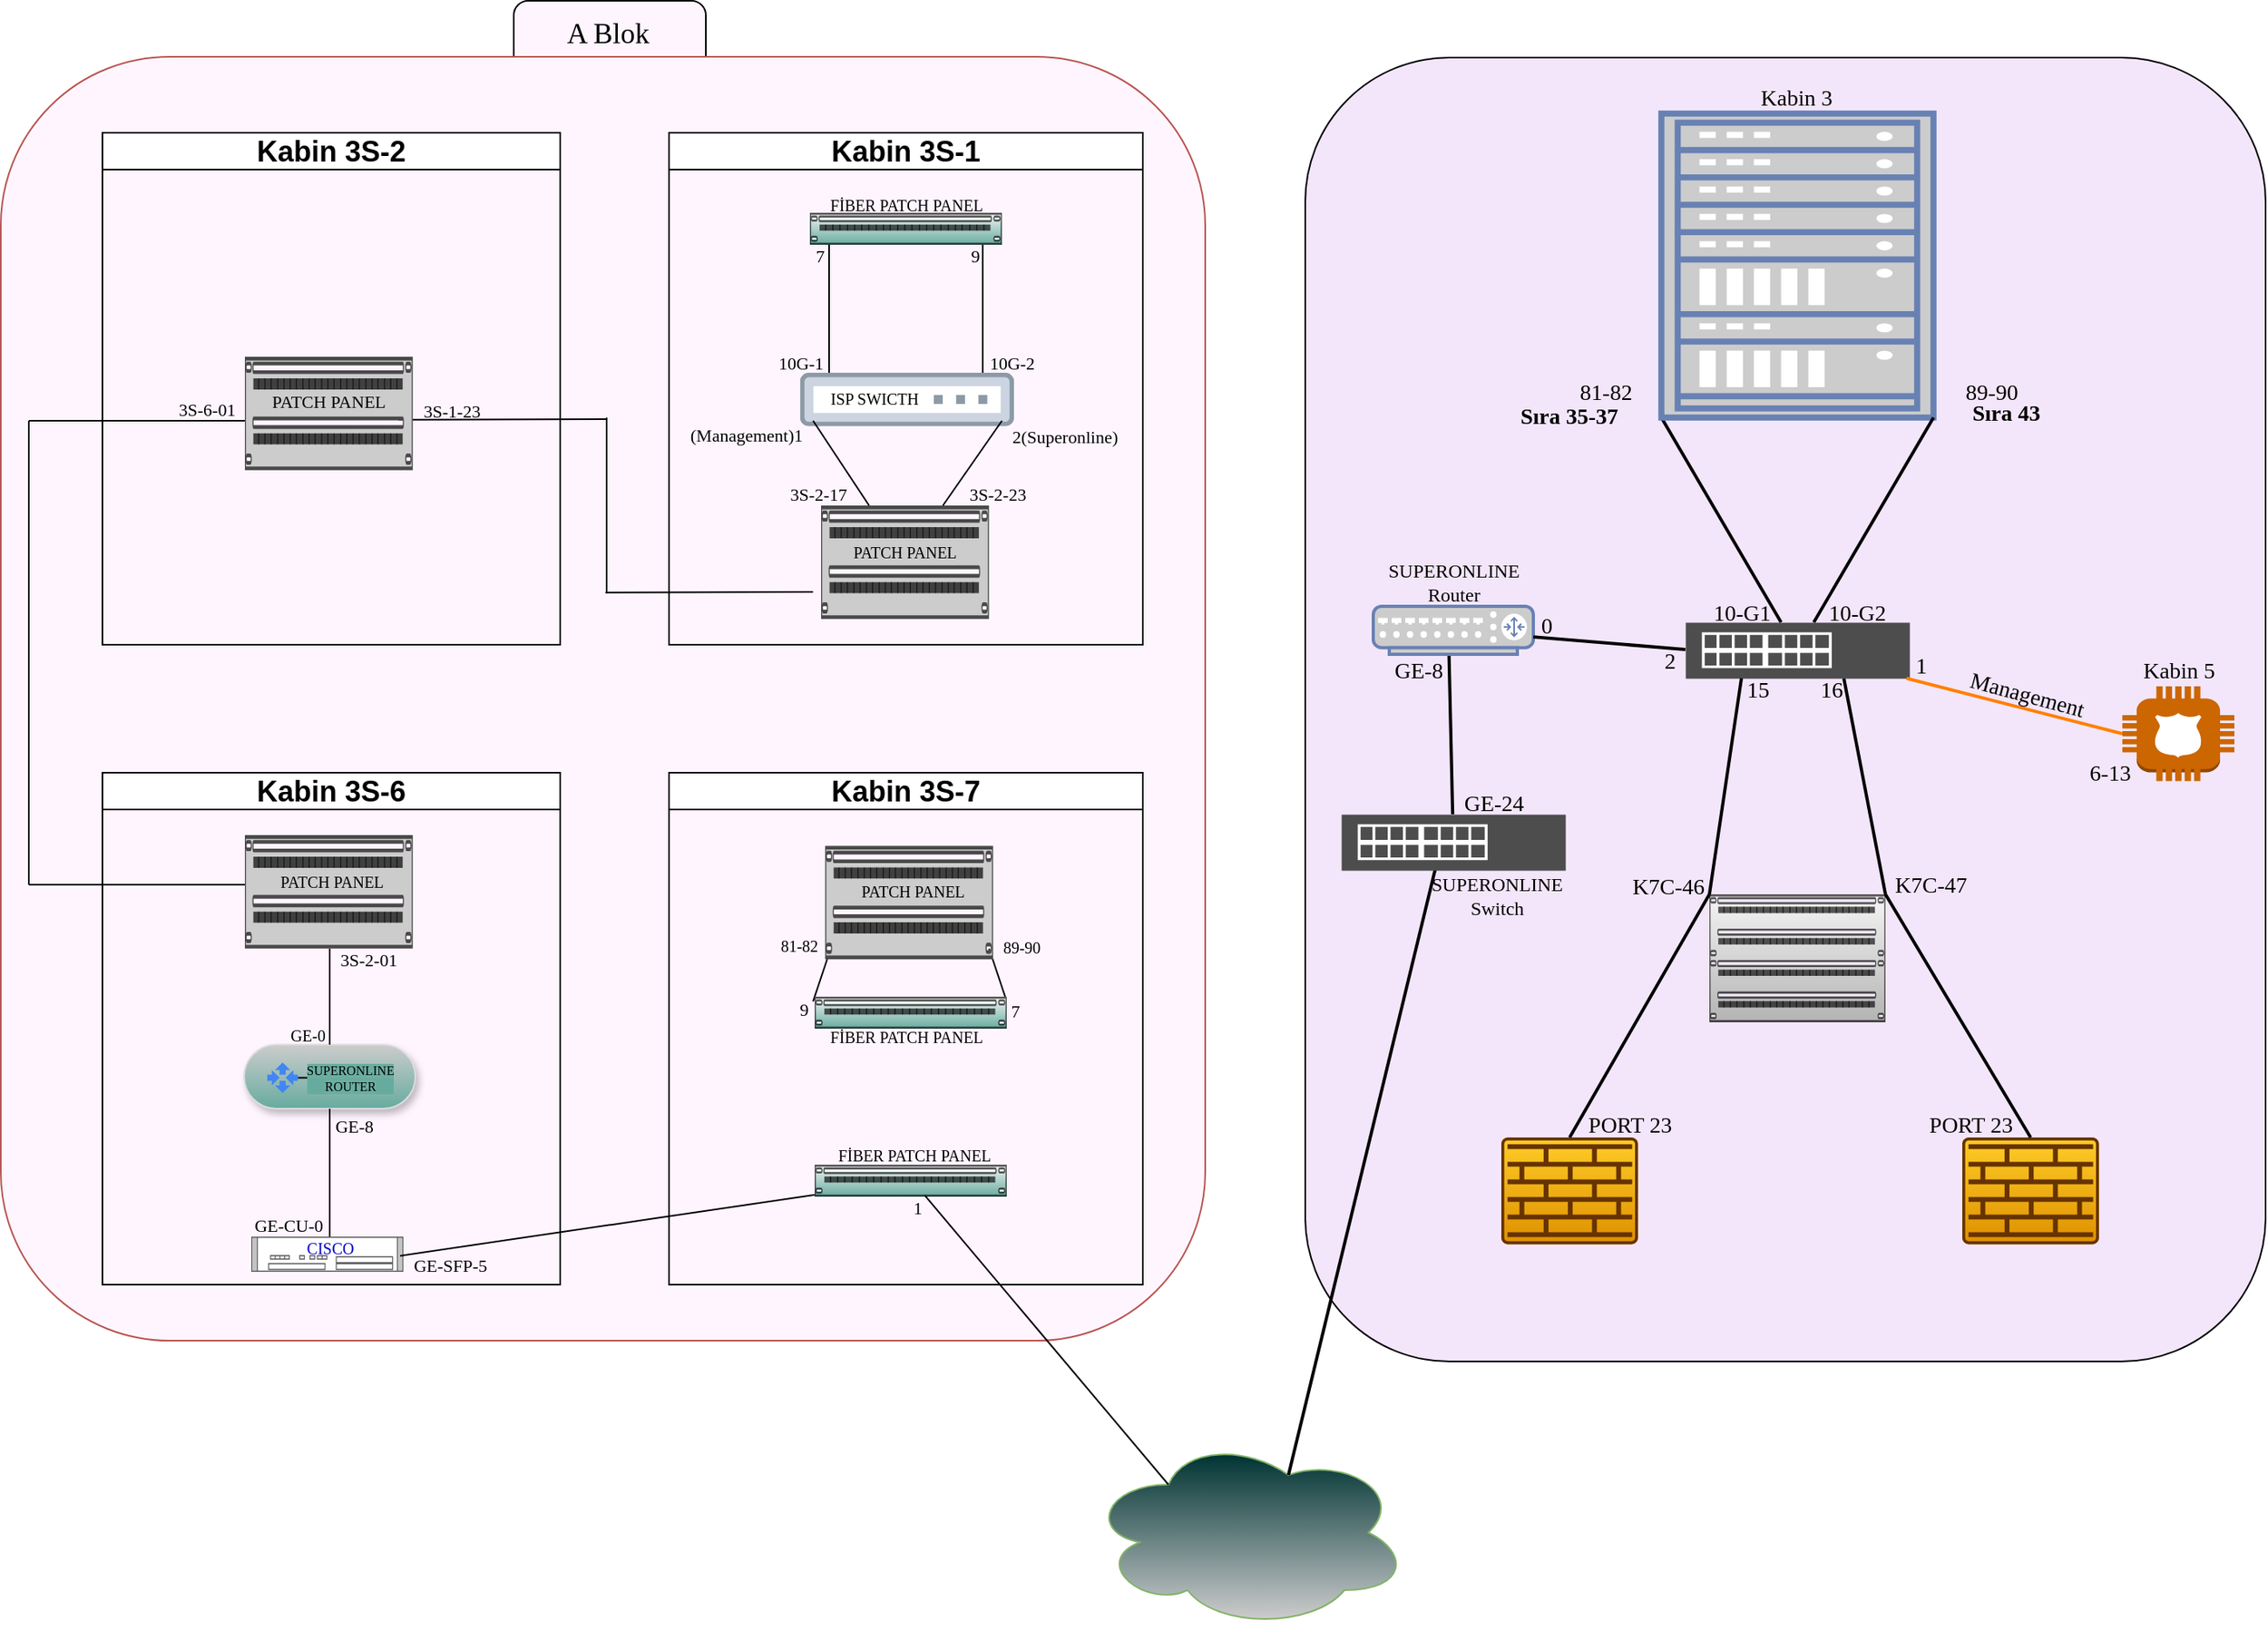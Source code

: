 <mxfile version="20.8.3" type="github">
  <diagram id="jxSS41EcVF4YZttKIZIM" name="Sayfa -1">
    <mxGraphModel dx="2514" dy="904" grid="1" gridSize="10" guides="1" tooltips="1" connect="1" arrows="1" fold="1" page="1" pageScale="1" pageWidth="827" pageHeight="1169" math="0" shadow="0">
      <root>
        <mxCell id="0" />
        <mxCell id="1" parent="0" />
        <mxCell id="s26FXijDcVcrJVznVB5B-7" value="" style="group" vertex="1" connectable="0" parent="1">
          <mxGeometry x="-37.5" y="37.5" width="752.5" height="802.5" as="geometry" />
        </mxCell>
        <mxCell id="s26FXijDcVcrJVznVB5B-9" value="" style="rounded=1;whiteSpace=wrap;html=1;fontFamily=Verdana;fontSize=10;fontColor=#E6E6E6;fillColor=#FFF5FF;" vertex="1" parent="s26FXijDcVcrJVznVB5B-7">
          <mxGeometry x="320.5" y="-35" width="120" height="60" as="geometry" />
        </mxCell>
        <mxCell id="jc7tVu_agUngAxPrbzi3-30" value="" style="rounded=1;whiteSpace=wrap;html=1;strokeColor=#b85450;fillColor=#FFF5FF;rotation=90;movable=1;resizable=1;rotatable=1;deletable=1;editable=1;connectable=1;arcSize=14;" parent="s26FXijDcVcrJVznVB5B-7" vertex="1">
          <mxGeometry x="-25" y="25" width="802.5" height="752.5" as="geometry" />
        </mxCell>
        <mxCell id="jc7tVu_agUngAxPrbzi3-34" value="Kabin 3S-7" style="swimlane;whiteSpace=wrap;html=1;fontSize=18;" parent="s26FXijDcVcrJVznVB5B-7" vertex="1">
          <mxGeometry x="417.5" y="447.5" width="296" height="320" as="geometry" />
        </mxCell>
        <mxCell id="jc7tVu_agUngAxPrbzi3-40" value="&lt;font face=&quot;Lucida Console&quot; style=&quot;font-size: 14px;&quot;&gt;1&lt;/font&gt;" style="text;html=1;align=center;verticalAlign=middle;resizable=0;points=[];autosize=1;strokeColor=none;fillColor=none;" parent="jc7tVu_agUngAxPrbzi3-34" vertex="1">
          <mxGeometry x="128" y="240" width="30" height="30" as="geometry" />
        </mxCell>
        <mxCell id="jc7tVu_agUngAxPrbzi3-47" value="" style="endArrow=none;html=1;rounded=0;fontSize=18;" parent="jc7tVu_agUngAxPrbzi3-34" edge="1">
          <mxGeometry width="50" height="50" relative="1" as="geometry">
            <mxPoint x="90" y="143" as="sourcePoint" />
            <mxPoint x="100" y="113" as="targetPoint" />
          </mxGeometry>
        </mxCell>
        <mxCell id="jc7tVu_agUngAxPrbzi3-41" value="&lt;font face=&quot;Verdana&quot; style=&quot;font-size: 10px;&quot;&gt;89-90&lt;/font&gt;" style="text;html=1;align=center;verticalAlign=middle;resizable=0;points=[];autosize=1;strokeColor=none;fillColor=none;" parent="jc7tVu_agUngAxPrbzi3-34" vertex="1">
          <mxGeometry x="195.106" y="94.0" width="50" height="30" as="geometry" />
        </mxCell>
        <mxCell id="jc7tVu_agUngAxPrbzi3-49" value="&lt;font face=&quot;Verdana&quot; style=&quot;font-size: 11px;&quot;&gt;9&lt;/font&gt;" style="text;html=1;align=center;verticalAlign=middle;resizable=0;points=[];autosize=1;strokeColor=none;fillColor=none;" parent="jc7tVu_agUngAxPrbzi3-34" vertex="1">
          <mxGeometry x="69" y="133" width="30" height="30" as="geometry" />
        </mxCell>
        <mxCell id="jc7tVu_agUngAxPrbzi3-50" value="" style="html=1;labelPosition=right;align=left;spacingLeft=15;shadow=0;dashed=0;outlineConnect=0;shape=mxgraph.rack.general.cat5e_rack_mount_patch_panel_24_ports;fontSize=18;fillColor=#f5f5f5;gradientColor=#67AB9F;strokeColor=#004C99;" parent="jc7tVu_agUngAxPrbzi3-34" vertex="1">
          <mxGeometry x="91" y="245" width="120" height="20" as="geometry" />
        </mxCell>
        <mxCell id="jc7tVu_agUngAxPrbzi3-60" value="&lt;font face=&quot;Verdana&quot; style=&quot;font-size: 11px;&quot;&gt;1&lt;/font&gt;" style="text;html=1;align=center;verticalAlign=middle;resizable=0;points=[];autosize=1;strokeColor=none;fillColor=none;" parent="jc7tVu_agUngAxPrbzi3-34" vertex="1">
          <mxGeometry x="140" y="257" width="30" height="30" as="geometry" />
        </mxCell>
        <mxCell id="jc7tVu_agUngAxPrbzi3-127" value="&lt;font style=&quot;font-size: 10px;&quot; face=&quot;Verdana&quot;&gt;FİBER PATCH PANEL&lt;/font&gt;" style="text;html=1;align=center;verticalAlign=middle;resizable=0;points=[];autosize=1;strokeColor=none;fillColor=none;" parent="jc7tVu_agUngAxPrbzi3-34" vertex="1">
          <mxGeometry x="83" y="150.0" width="130" height="30" as="geometry" />
        </mxCell>
        <mxCell id="jc7tVu_agUngAxPrbzi3-42" value="&lt;font face=&quot;Verdana&quot; style=&quot;font-size: 10px;&quot;&gt;81-82&lt;/font&gt;" style="text;html=1;align=center;verticalAlign=middle;resizable=0;points=[];autosize=1;strokeColor=none;fillColor=none;" parent="jc7tVu_agUngAxPrbzi3-34" vertex="1">
          <mxGeometry x="56" y="93.0" width="50" height="30" as="geometry" />
        </mxCell>
        <mxCell id="jc7tVu_agUngAxPrbzi3-44" value="" style="html=1;labelPosition=right;align=left;spacingLeft=15;shadow=0;dashed=0;outlineConnect=0;shape=mxgraph.rack.general.cat5e_rack_mount_patch_panel_24_ports;fontSize=18;fillColor=#f5f5f5;gradientColor=#67AB9F;strokeColor=#004C99;" parent="s26FXijDcVcrJVznVB5B-7" vertex="1">
          <mxGeometry x="508.5" y="587.5" width="120" height="20" as="geometry" />
        </mxCell>
        <mxCell id="jc7tVu_agUngAxPrbzi3-36" value="" style="html=1;labelPosition=right;align=left;spacingLeft=15;shadow=0;dashed=0;outlineConnect=0;shape=mxgraph.rack.general.cat5e_enhanced_patch_panel_48_ports;fontSize=18;fillColor=#CCCCCC;fontColor=#333333;strokeColor=#666666;" parent="s26FXijDcVcrJVznVB5B-7" vertex="1">
          <mxGeometry x="152.505" y="486.5" width="104.87" height="70.886" as="geometry" />
        </mxCell>
        <mxCell id="jc7tVu_agUngAxPrbzi3-46" value="" style="endArrow=none;html=1;rounded=0;fontSize=18;" parent="s26FXijDcVcrJVznVB5B-7" edge="1">
          <mxGeometry width="50" height="50" relative="1" as="geometry">
            <mxPoint x="627.5" y="587.5" as="sourcePoint" />
            <mxPoint x="617.5" y="557.5" as="targetPoint" />
          </mxGeometry>
        </mxCell>
        <mxCell id="jc7tVu_agUngAxPrbzi3-48" value="&lt;font face=&quot;Verdana&quot; style=&quot;font-size: 11px;&quot;&gt;7&lt;/font&gt;" style="text;html=1;align=center;verticalAlign=middle;resizable=0;points=[];autosize=1;strokeColor=none;fillColor=none;" parent="s26FXijDcVcrJVznVB5B-7" vertex="1">
          <mxGeometry x="618.65" y="581" width="30" height="30" as="geometry" />
        </mxCell>
        <mxCell id="jc7tVu_agUngAxPrbzi3-52" value="Kabin 3S-6" style="swimlane;whiteSpace=wrap;html=1;fontSize=18;" parent="s26FXijDcVcrJVznVB5B-7" vertex="1">
          <mxGeometry x="63.5" y="447.5" width="286" height="320" as="geometry">
            <mxRectangle x="63.5" y="447.5" width="130" height="40" as="alternateBounds" />
          </mxGeometry>
        </mxCell>
        <mxCell id="jc7tVu_agUngAxPrbzi3-73" value="" style="group" parent="jc7tVu_agUngAxPrbzi3-52" vertex="1" connectable="0">
          <mxGeometry x="88.5" y="170" width="107" height="40" as="geometry" />
        </mxCell>
        <mxCell id="jc7tVu_agUngAxPrbzi3-69" value="" style="strokeColor=#dddddd;shadow=1;strokeWidth=1;rounded=1;absoluteArcSize=1;arcSize=98;labelBackgroundColor=#67AB9F;fontSize=8;fillColor=#CCCCCC;gradientColor=#67AB9F;container=0;" parent="jc7tVu_agUngAxPrbzi3-73" vertex="1">
          <mxGeometry width="107.0" height="40" as="geometry" />
        </mxCell>
        <mxCell id="jc7tVu_agUngAxPrbzi3-75" value="" style="edgeStyle=orthogonalEdgeStyle;rounded=0;orthogonalLoop=1;jettySize=auto;html=1;fontSize=8;" parent="jc7tVu_agUngAxPrbzi3-73" source="jc7tVu_agUngAxPrbzi3-71" target="jc7tVu_agUngAxPrbzi3-72" edge="1">
          <mxGeometry relative="1" as="geometry" />
        </mxCell>
        <mxCell id="jc7tVu_agUngAxPrbzi3-71" value="" style="editableCssRules=.*;shape=image;verticalLabelPosition=bottom;labelBackgroundColor=#ffffff;verticalAlign=top;aspect=fixed;imageAspect=0;image=data:image/svg+xml,PHN2ZyB4bWxucz0iaHR0cDovL3d3dy53My5vcmcvMjAwMC9zdmciIHhtbG5zOnY9Imh0dHBzOi8vdmVjdGEuaW8vbmFubyIgd2lkdGg9IjIwIiBoZWlnaHQ9IjIwIiB2aWV3Qm94PSIwIDAgMjAgMjAiPiYjeGE7CTxzdHlsZSB0eXBlPSJ0ZXh0L2NzcyI+JiN4YTsJLnN0MHtmaWxsOiM0Mjg1ZjQ7fSYjeGE7CTwvc3R5bGU+JiN4YTsJPHBhdGggY2xhc3M9InN0MCIgZD0iTTE3IDEydjNsLTUtNSA1LTV2M2gzdjR6TTMgOEgwdjRoM3YzbDUtNS01LTV6bTkgN3YtM0g4djNINWw1IDUgNS01em0wLTEwdjNIOFY1SDVsNS01IDUgNXoiLz4mI3hhOzwvc3ZnPg==;strokeColor=#004C99;fontSize=8;fillColor=#CCCCCC;gradientColor=#67AB9F;" parent="jc7tVu_agUngAxPrbzi3-73" vertex="1">
          <mxGeometry x="14.478" y="11.08" width="19.172" height="19.172" as="geometry" />
        </mxCell>
        <mxCell id="jc7tVu_agUngAxPrbzi3-72" value="&lt;span style=&quot;background-color: rgb(107, 174, 161);&quot;&gt;&lt;font face=&quot;Verdana&quot;&gt;SUPERONLINE&lt;br&gt;ROUTER&lt;/font&gt;&lt;/span&gt;" style="text;html=1;strokeColor=none;fillColor=none;align=center;verticalAlign=middle;whiteSpace=wrap;rounded=0;labelBackgroundColor=#67AB9F;fontSize=8;" parent="jc7tVu_agUngAxPrbzi3-73" vertex="1">
          <mxGeometry x="37.85" y="8.873" width="58.231" height="24.487" as="geometry" />
        </mxCell>
        <mxCell id="jc7tVu_agUngAxPrbzi3-64" value="" style="group" parent="s26FXijDcVcrJVznVB5B-7" vertex="1" connectable="0">
          <mxGeometry x="156.5" y="730.5" width="95" height="29" as="geometry" />
        </mxCell>
        <mxCell id="jc7tVu_agUngAxPrbzi3-62" value="" style="shape=mxgraph.rack.cisco.cisco_asr_1002_router;html=1;labelPosition=right;align=left;spacingLeft=15;dashed=0;shadow=0;fillColor=#ffffff;movable=1;resizable=1;rotatable=1;deletable=1;editable=1;connectable=1;" parent="jc7tVu_agUngAxPrbzi3-64" vertex="1">
          <mxGeometry y="7" width="95" height="22" as="geometry" />
        </mxCell>
        <mxCell id="jc7tVu_agUngAxPrbzi3-63" value="&lt;font face=&quot;Verdana&quot; color=&quot;#0000cc&quot; style=&quot;font-size: 10px;&quot;&gt;CISCO&lt;/font&gt;" style="text;html=1;align=center;verticalAlign=middle;resizable=1;points=[];autosize=1;strokeColor=none;fillColor=none;movable=1;rotatable=1;deletable=1;editable=1;connectable=1;" parent="jc7tVu_agUngAxPrbzi3-64" vertex="1">
          <mxGeometry x="19" y="-1" width="60" height="30" as="geometry" />
        </mxCell>
        <mxCell id="jc7tVu_agUngAxPrbzi3-65" value="" style="endArrow=none;html=1;rounded=0;fontSize=18;exitX=0.979;exitY=0.545;exitDx=0;exitDy=0;exitPerimeter=0;" parent="s26FXijDcVcrJVznVB5B-7" source="jc7tVu_agUngAxPrbzi3-62" target="jc7tVu_agUngAxPrbzi3-50" edge="1">
          <mxGeometry width="50" height="50" relative="1" as="geometry">
            <mxPoint x="837.5" y="847.5" as="sourcePoint" />
            <mxPoint x="586.38" y="721.82" as="targetPoint" />
          </mxGeometry>
        </mxCell>
        <mxCell id="jc7tVu_agUngAxPrbzi3-66" value="&lt;font face=&quot;Verdana&quot; style=&quot;font-size: 11px;&quot;&gt;GE-SFP-5&lt;/font&gt;" style="text;html=1;align=center;verticalAlign=middle;resizable=0;points=[];autosize=1;strokeColor=none;fillColor=none;" parent="s26FXijDcVcrJVznVB5B-7" vertex="1">
          <mxGeometry x="240.5" y="740.5" width="80" height="30" as="geometry" />
        </mxCell>
        <mxCell id="jc7tVu_agUngAxPrbzi3-77" value="" style="endArrow=none;html=1;rounded=0;fontSize=18;entryX=0.5;entryY=1;entryDx=0;entryDy=0;" parent="s26FXijDcVcrJVznVB5B-7" target="jc7tVu_agUngAxPrbzi3-69" edge="1">
          <mxGeometry width="50" height="50" relative="1" as="geometry">
            <mxPoint x="205.5" y="737.5" as="sourcePoint" />
            <mxPoint x="531.5" y="720.992" as="targetPoint" />
          </mxGeometry>
        </mxCell>
        <mxCell id="jc7tVu_agUngAxPrbzi3-78" value="" style="endArrow=none;html=1;rounded=0;fontSize=18;exitX=0.5;exitY=0;exitDx=0;exitDy=0;" parent="s26FXijDcVcrJVznVB5B-7" source="jc7tVu_agUngAxPrbzi3-69" edge="1">
          <mxGeometry width="50" height="50" relative="1" as="geometry">
            <mxPoint x="215.5" y="747.5" as="sourcePoint" />
            <mxPoint x="205.5" y="557.5" as="targetPoint" />
          </mxGeometry>
        </mxCell>
        <mxCell id="jc7tVu_agUngAxPrbzi3-79" value="&lt;font face=&quot;Verdana&quot; style=&quot;font-size: 11px;&quot;&gt;GE-CU-0&lt;/font&gt;" style="text;html=1;align=center;verticalAlign=middle;resizable=0;points=[];autosize=1;strokeColor=none;fillColor=none;" parent="s26FXijDcVcrJVznVB5B-7" vertex="1">
          <mxGeometry x="144.5" y="715.5" width="70" height="30" as="geometry" />
        </mxCell>
        <mxCell id="jc7tVu_agUngAxPrbzi3-80" value="&lt;font face=&quot;Verdana&quot; style=&quot;font-size: 11px;&quot;&gt;GE-8&lt;/font&gt;" style="text;html=1;align=center;verticalAlign=middle;resizable=0;points=[];autosize=1;strokeColor=none;fillColor=none;" parent="s26FXijDcVcrJVznVB5B-7" vertex="1">
          <mxGeometry x="195.5" y="653.5" width="50" height="30" as="geometry" />
        </mxCell>
        <mxCell id="jc7tVu_agUngAxPrbzi3-82" value="&lt;font face=&quot;Verdana&quot; style=&quot;font-size: 10px;&quot;&gt;GE-0&lt;/font&gt;" style="text;html=1;align=center;verticalAlign=middle;resizable=0;points=[];autosize=1;strokeColor=none;fillColor=none;" parent="s26FXijDcVcrJVznVB5B-7" vertex="1">
          <mxGeometry x="166.5" y="596.5" width="50" height="30" as="geometry" />
        </mxCell>
        <mxCell id="jc7tVu_agUngAxPrbzi3-83" value="" style="html=1;labelPosition=right;align=left;spacingLeft=15;shadow=0;dashed=0;outlineConnect=0;shape=mxgraph.rack.general.cat5e_enhanced_patch_panel_48_ports;fontSize=18;fillColor=#CCCCCC;fontColor=#333333;strokeColor=#666666;" parent="s26FXijDcVcrJVznVB5B-7" vertex="1">
          <mxGeometry x="515.065" y="493.23" width="104.87" height="70.886" as="geometry" />
        </mxCell>
        <mxCell id="jc7tVu_agUngAxPrbzi3-84" value="&lt;font style=&quot;font-size: 11px;&quot; face=&quot;Verdana&quot;&gt;3S-2-01&lt;/font&gt;" style="text;html=1;align=center;verticalAlign=middle;resizable=0;points=[];autosize=1;strokeColor=none;fillColor=none;" parent="s26FXijDcVcrJVznVB5B-7" vertex="1">
          <mxGeometry x="194.5" y="549.0" width="70" height="30" as="geometry" />
        </mxCell>
        <mxCell id="jc7tVu_agUngAxPrbzi3-85" value="Kabin 3S-2" style="swimlane;whiteSpace=wrap;html=1;fontSize=18;" parent="s26FXijDcVcrJVznVB5B-7" vertex="1">
          <mxGeometry x="63.5" y="47.5" width="286" height="320" as="geometry">
            <mxRectangle x="136" y="-480" width="130" height="40" as="alternateBounds" />
          </mxGeometry>
        </mxCell>
        <mxCell id="jc7tVu_agUngAxPrbzi3-93" value="" style="endArrow=none;html=1;rounded=0;fontSize=10;" parent="jc7tVu_agUngAxPrbzi3-85" edge="1">
          <mxGeometry width="50" height="50" relative="1" as="geometry">
            <mxPoint x="94" y="180" as="sourcePoint" />
            <mxPoint x="-46" y="180" as="targetPoint" />
          </mxGeometry>
        </mxCell>
        <mxCell id="jc7tVu_agUngAxPrbzi3-95" value="&lt;font style=&quot;font-size: 11px;&quot; face=&quot;Verdana&quot;&gt;3S-6-01&lt;/font&gt;" style="text;html=1;align=center;verticalAlign=middle;resizable=0;points=[];autosize=1;strokeColor=none;fillColor=none;" parent="jc7tVu_agUngAxPrbzi3-85" vertex="1">
          <mxGeometry x="30" y="158.0" width="70" height="30" as="geometry" />
        </mxCell>
        <mxCell id="jc7tVu_agUngAxPrbzi3-96" value="" style="endArrow=none;html=1;rounded=0;fontSize=10;" parent="jc7tVu_agUngAxPrbzi3-85" edge="1">
          <mxGeometry width="50" height="50" relative="1" as="geometry">
            <mxPoint x="315" y="179" as="sourcePoint" />
            <mxPoint x="185" y="179.41" as="targetPoint" />
          </mxGeometry>
        </mxCell>
        <mxCell id="jc7tVu_agUngAxPrbzi3-91" value="" style="endArrow=none;html=1;rounded=0;fontSize=10;" parent="s26FXijDcVcrJVznVB5B-7" edge="1">
          <mxGeometry width="50" height="50" relative="1" as="geometry">
            <mxPoint x="152.5" y="517.5" as="sourcePoint" />
            <mxPoint x="17.5" y="517.5" as="targetPoint" />
          </mxGeometry>
        </mxCell>
        <mxCell id="jc7tVu_agUngAxPrbzi3-92" value="" style="endArrow=none;html=1;rounded=0;fontSize=10;" parent="s26FXijDcVcrJVznVB5B-7" edge="1">
          <mxGeometry width="50" height="50" relative="1" as="geometry">
            <mxPoint x="17.5" y="227.5" as="sourcePoint" />
            <mxPoint x="17.5" y="517.5" as="targetPoint" />
          </mxGeometry>
        </mxCell>
        <mxCell id="jc7tVu_agUngAxPrbzi3-94" value="" style="html=1;labelPosition=right;align=left;spacingLeft=15;shadow=0;dashed=0;outlineConnect=0;shape=mxgraph.rack.general.cat5e_enhanced_patch_panel_48_ports;fontSize=18;fillColor=#CCCCCC;fontColor=#333333;strokeColor=#666666;" parent="s26FXijDcVcrJVznVB5B-7" vertex="1">
          <mxGeometry x="152.505" y="187.5" width="104.87" height="70.886" as="geometry" />
        </mxCell>
        <mxCell id="jc7tVu_agUngAxPrbzi3-97" value="" style="endArrow=none;html=1;rounded=0;fontSize=10;" parent="s26FXijDcVcrJVznVB5B-7" edge="1">
          <mxGeometry width="50" height="50" relative="1" as="geometry">
            <mxPoint x="378.5" y="225.5" as="sourcePoint" />
            <mxPoint x="378.5" y="335.5" as="targetPoint" />
          </mxGeometry>
        </mxCell>
        <mxCell id="jc7tVu_agUngAxPrbzi3-98" value="Kabin 3S-1" style="swimlane;whiteSpace=wrap;html=1;fontSize=18;" parent="s26FXijDcVcrJVznVB5B-7" vertex="1">
          <mxGeometry x="417.5" y="47.5" width="296" height="320" as="geometry">
            <mxRectangle x="136" y="-480" width="130" height="40" as="alternateBounds" />
          </mxGeometry>
        </mxCell>
        <mxCell id="jc7tVu_agUngAxPrbzi3-104" value="" style="endArrow=none;html=1;rounded=0;fontSize=10;" parent="jc7tVu_agUngAxPrbzi3-98" edge="1">
          <mxGeometry width="50" height="50" relative="1" as="geometry">
            <mxPoint x="90" y="287" as="sourcePoint" />
            <mxPoint x="-39.73" y="287.41" as="targetPoint" />
          </mxGeometry>
        </mxCell>
        <mxCell id="jc7tVu_agUngAxPrbzi3-115" value="" style="html=1;labelPosition=right;align=left;spacingLeft=15;shadow=0;dashed=0;outlineConnect=0;shape=mxgraph.rack.general.cat5e_rack_mount_patch_panel_24_ports;fontSize=18;fillColor=#f5f5f5;gradientColor=#67AB9F;strokeColor=#004C99;" parent="jc7tVu_agUngAxPrbzi3-98" vertex="1">
          <mxGeometry x="88.0" y="50" width="120" height="20" as="geometry" />
        </mxCell>
        <mxCell id="jc7tVu_agUngAxPrbzi3-120" value="&lt;font face=&quot;Verdana&quot; style=&quot;font-size: 11px;&quot;&gt;7&lt;/font&gt;" style="text;html=1;align=center;verticalAlign=middle;resizable=0;points=[];autosize=1;strokeColor=none;fillColor=none;" parent="jc7tVu_agUngAxPrbzi3-98" vertex="1">
          <mxGeometry x="79" y="62" width="30" height="30" as="geometry" />
        </mxCell>
        <mxCell id="jc7tVu_agUngAxPrbzi3-121" value="&lt;font face=&quot;Verdana&quot; style=&quot;font-size: 11px;&quot;&gt;9&lt;/font&gt;" style="text;html=1;align=center;verticalAlign=middle;resizable=0;points=[];autosize=1;strokeColor=none;fillColor=none;" parent="jc7tVu_agUngAxPrbzi3-98" vertex="1">
          <mxGeometry x="176" y="62" width="30" height="30" as="geometry" />
        </mxCell>
        <mxCell id="jc7tVu_agUngAxPrbzi3-128" value="&lt;font style=&quot;font-size: 10px;&quot; face=&quot;Verdana&quot;&gt;FİBER PATCH PANEL&lt;/font&gt;" style="text;html=1;align=center;verticalAlign=middle;resizable=0;points=[];autosize=1;strokeColor=none;fillColor=none;" parent="jc7tVu_agUngAxPrbzi3-98" vertex="1">
          <mxGeometry x="83" y="30.0" width="130" height="30" as="geometry" />
        </mxCell>
        <mxCell id="s26FXijDcVcrJVznVB5B-5" value="" style="group" vertex="1" connectable="0" parent="jc7tVu_agUngAxPrbzi3-98">
          <mxGeometry x="95.005" y="233" width="104.87" height="70.886" as="geometry" />
        </mxCell>
        <mxCell id="jc7tVu_agUngAxPrbzi3-103" value="" style="html=1;labelPosition=right;align=left;spacingLeft=15;shadow=0;dashed=0;outlineConnect=0;shape=mxgraph.rack.general.cat5e_enhanced_patch_panel_48_ports;fontSize=18;fillColor=#CCCCCC;fontColor=#333333;strokeColor=#666666;" parent="s26FXijDcVcrJVznVB5B-5" vertex="1">
          <mxGeometry width="104.87" height="70.886" as="geometry" />
        </mxCell>
        <mxCell id="jc7tVu_agUngAxPrbzi3-123" value="&lt;span style=&quot;font-size: 10px;&quot;&gt;&lt;font face=&quot;Verdana&quot;&gt;PATCH PANEL&lt;/font&gt;&lt;/span&gt;" style="text;html=1;align=center;verticalAlign=middle;resizable=0;points=[];autosize=1;strokeColor=none;fillColor=none;" parent="s26FXijDcVcrJVznVB5B-5" vertex="1">
          <mxGeometry x="7.435" y="14.0" width="90" height="30" as="geometry" />
        </mxCell>
        <mxCell id="jc7tVu_agUngAxPrbzi3-102" value="&lt;font style=&quot;font-size: 11px;&quot; face=&quot;Verdana&quot;&gt;3S-1-23&lt;/font&gt;" style="text;html=1;align=center;verticalAlign=middle;resizable=0;points=[];autosize=1;strokeColor=none;fillColor=none;" parent="s26FXijDcVcrJVznVB5B-7" vertex="1">
          <mxGeometry x="246.5" y="206.5" width="70" height="30" as="geometry" />
        </mxCell>
        <mxCell id="jc7tVu_agUngAxPrbzi3-106" value="" style="aspect=fixed;perimeter=ellipsePerimeter;html=1;align=center;fontSize=12;verticalAlign=top;fontColor=#364149;shadow=0;dashed=0;image;image=img/lib/cumulus/switch_bare_metal_empty.svg;labelBackgroundColor=#6baea1;strokeColor=#004C99;fillColor=#CCCCCC;gradientColor=#67AB9F;" parent="s26FXijDcVcrJVznVB5B-7" vertex="1">
          <mxGeometry x="499.34" y="197.5" width="133.73" height="33.43" as="geometry" />
        </mxCell>
        <mxCell id="jc7tVu_agUngAxPrbzi3-107" value="" style="endArrow=none;html=1;rounded=0;fontSize=10;" parent="s26FXijDcVcrJVznVB5B-7" edge="1">
          <mxGeometry width="50" height="50" relative="1" as="geometry">
            <mxPoint x="507.5" y="227.5" as="sourcePoint" />
            <mxPoint x="542.5" y="280.5" as="targetPoint" />
          </mxGeometry>
        </mxCell>
        <mxCell id="jc7tVu_agUngAxPrbzi3-108" value="" style="endArrow=none;html=1;rounded=0;fontSize=10;" parent="s26FXijDcVcrJVznVB5B-7" edge="1">
          <mxGeometry width="50" height="50" relative="1" as="geometry">
            <mxPoint x="625.5" y="227.5" as="sourcePoint" />
            <mxPoint x="588.61" y="280.5" as="targetPoint" />
          </mxGeometry>
        </mxCell>
        <mxCell id="jc7tVu_agUngAxPrbzi3-109" value="&lt;font style=&quot;font-size: 11px;&quot; face=&quot;Verdana&quot;&gt;3S-2-17&lt;/font&gt;" style="text;html=1;align=center;verticalAlign=middle;resizable=0;points=[];autosize=1;strokeColor=none;fillColor=none;" parent="s26FXijDcVcrJVznVB5B-7" vertex="1">
          <mxGeometry x="475" y="258.39" width="70" height="30" as="geometry" />
        </mxCell>
        <mxCell id="jc7tVu_agUngAxPrbzi3-110" value="&lt;font style=&quot;font-size: 11px;&quot; face=&quot;Verdana&quot;&gt;3S-2-23&lt;/font&gt;" style="text;html=1;align=center;verticalAlign=middle;resizable=0;points=[];autosize=1;strokeColor=none;fillColor=none;" parent="s26FXijDcVcrJVznVB5B-7" vertex="1">
          <mxGeometry x="587.5" y="258.39" width="70" height="30" as="geometry" />
        </mxCell>
        <mxCell id="jc7tVu_agUngAxPrbzi3-111" value="&lt;font style=&quot;font-size: 11px;&quot; face=&quot;Verdana&quot;&gt;(Management)1&lt;/font&gt;" style="text;html=1;align=center;verticalAlign=middle;resizable=0;points=[];autosize=1;strokeColor=none;fillColor=none;" parent="s26FXijDcVcrJVznVB5B-7" vertex="1">
          <mxGeometry x="410.5" y="221.39" width="110" height="30" as="geometry" />
        </mxCell>
        <mxCell id="jc7tVu_agUngAxPrbzi3-116" value="" style="endArrow=none;html=1;rounded=0;fontSize=10;strokeColor=#000000;" parent="s26FXijDcVcrJVznVB5B-7" edge="1">
          <mxGeometry width="50" height="50" relative="1" as="geometry">
            <mxPoint x="517.5" y="117.5" as="sourcePoint" />
            <mxPoint x="517.5" y="197.5" as="targetPoint" />
          </mxGeometry>
        </mxCell>
        <mxCell id="jc7tVu_agUngAxPrbzi3-117" value="" style="endArrow=none;html=1;rounded=0;fontSize=10;" parent="s26FXijDcVcrJVznVB5B-7" edge="1">
          <mxGeometry width="50" height="50" relative="1" as="geometry">
            <mxPoint x="613.5" y="117.5" as="sourcePoint" />
            <mxPoint x="613.5" y="197.5" as="targetPoint" />
          </mxGeometry>
        </mxCell>
        <mxCell id="jc7tVu_agUngAxPrbzi3-118" value="&lt;font face=&quot;Verdana&quot; style=&quot;font-size: 11px;&quot;&gt;10G-1&lt;/font&gt;" style="text;html=1;align=center;verticalAlign=middle;resizable=0;points=[];autosize=1;strokeColor=none;fillColor=none;" parent="s26FXijDcVcrJVznVB5B-7" vertex="1">
          <mxGeometry x="469.06" y="176.5" width="60" height="30" as="geometry" />
        </mxCell>
        <mxCell id="jc7tVu_agUngAxPrbzi3-119" value="&lt;font style=&quot;font-size: 11px;&quot; face=&quot;Verdana&quot;&gt;10G-2&lt;/font&gt;" style="text;html=1;align=center;verticalAlign=middle;resizable=0;points=[];autosize=1;strokeColor=none;fillColor=none;" parent="s26FXijDcVcrJVznVB5B-7" vertex="1">
          <mxGeometry x="601.5" y="176.5" width="60" height="30" as="geometry" />
        </mxCell>
        <mxCell id="jc7tVu_agUngAxPrbzi3-122" value="&lt;font style=&quot;font-size: 11px;&quot; face=&quot;Verdana&quot;&gt;PATCH PANEL&lt;/font&gt;" style="text;html=1;align=center;verticalAlign=middle;resizable=0;points=[];autosize=1;strokeColor=none;fillColor=none;" parent="s26FXijDcVcrJVznVB5B-7" vertex="1">
          <mxGeometry x="154" y="200.93" width="100" height="30" as="geometry" />
        </mxCell>
        <mxCell id="jc7tVu_agUngAxPrbzi3-124" value="&lt;span style=&quot;font-size: 10px;&quot;&gt;&lt;font face=&quot;Verdana&quot;&gt;PATCH PANEL&lt;/font&gt;&lt;/span&gt;" style="text;html=1;align=center;verticalAlign=middle;resizable=0;points=[];autosize=1;strokeColor=none;fillColor=none;" parent="s26FXijDcVcrJVznVB5B-7" vertex="1">
          <mxGeometry x="161.5" y="500.12" width="90" height="30" as="geometry" />
        </mxCell>
        <mxCell id="jc7tVu_agUngAxPrbzi3-125" value="&lt;span style=&quot;font-size: 10px;&quot;&gt;&lt;font face=&quot;Verdana&quot;&gt;PATCH PANEL&lt;/font&gt;&lt;/span&gt;" style="text;html=1;align=center;verticalAlign=middle;resizable=0;points=[];autosize=1;strokeColor=none;fillColor=none;" parent="s26FXijDcVcrJVznVB5B-7" vertex="1">
          <mxGeometry x="524.5" y="506.94" width="90" height="30" as="geometry" />
        </mxCell>
        <mxCell id="jc7tVu_agUngAxPrbzi3-126" value="&lt;font style=&quot;font-size: 10px;&quot; face=&quot;Verdana&quot;&gt;FİBER PATCH PANEL&lt;/font&gt;" style="text;html=1;align=center;verticalAlign=middle;resizable=0;points=[];autosize=1;strokeColor=none;fillColor=none;" parent="s26FXijDcVcrJVznVB5B-7" vertex="1">
          <mxGeometry x="505.5" y="671.5" width="130" height="30" as="geometry" />
        </mxCell>
        <mxCell id="jc7tVu_agUngAxPrbzi3-129" value="&lt;font face=&quot;Verdana&quot;&gt;&lt;span style=&quot;font-size: 10px;&quot;&gt;ISP SWICTH&lt;/span&gt;&lt;/font&gt;" style="text;html=1;align=center;verticalAlign=middle;resizable=0;points=[];autosize=1;strokeColor=none;fillColor=none;" parent="s26FXijDcVcrJVznVB5B-7" vertex="1">
          <mxGeometry x="500.5" y="198.5" width="90" height="30" as="geometry" />
        </mxCell>
        <mxCell id="jc7tVu_agUngAxPrbzi3-112" value="&lt;font face=&quot;Verdana&quot; style=&quot;font-size: 11px;&quot;&gt;2(Superonline)&lt;/font&gt;" style="text;html=1;align=center;verticalAlign=middle;resizable=0;points=[];autosize=1;strokeColor=none;fillColor=none;" parent="s26FXijDcVcrJVznVB5B-7" vertex="1">
          <mxGeometry x="609.5" y="222.39" width="110" height="30" as="geometry" />
        </mxCell>
        <mxCell id="kzVESOwCpPis6eRwZn5d-6" value="" style="rounded=1;whiteSpace=wrap;html=1;strokeColor=default;fillColor=#F3E6FA;gradientColor=none;rotation=90;movable=1;resizable=1;rotatable=1;deletable=1;editable=1;connectable=1;" parent="1" vertex="1">
          <mxGeometry x="670" y="145.5" width="815" height="600" as="geometry" />
        </mxCell>
        <mxCell id="kzVESOwCpPis6eRwZn5d-2" value="" style="strokeColor=#666666;html=1;labelPosition=right;align=left;spacingLeft=15;shadow=0;dashed=0;outlineConnect=0;shape=mxgraph.rack.general.cat5e_rack_mount_patch_panel_96_ports;fillColor=#f5f5f5;gradientColor=#b3b3b3;" parent="1" vertex="1">
          <mxGeometry x="1030" y="561" width="110" height="80" as="geometry" />
        </mxCell>
        <mxCell id="kzVESOwCpPis6eRwZn5d-25" value="" style="group" parent="1" vertex="1" connectable="0">
          <mxGeometry x="1188" y="713" width="100" height="102" as="geometry" />
        </mxCell>
        <mxCell id="kzVESOwCpPis6eRwZn5d-26" value="" style="sketch=0;points=[[0.015,0.015,0],[0.985,0.015,0],[0.985,0.985,0],[0.015,0.985,0],[0.25,0,0],[0.5,0,0],[0.75,0,0],[1,0.25,0],[1,0.5,0],[1,0.75,0],[0.75,1,0],[0.5,1,0],[0.25,1,0],[0,0.75,0],[0,0.5,0],[0,0.25,0]];verticalLabelPosition=bottom;html=1;verticalAlign=top;aspect=fixed;align=center;pointerEvents=1;shape=mxgraph.cisco19.rect;prIcon=firewall;fillColor=#ffcd28;strokeColor=#663300;gradientColor=#DE9000;" parent="kzVESOwCpPis6eRwZn5d-25" vertex="1">
          <mxGeometry width="85.37" height="66.695" as="geometry" />
        </mxCell>
        <mxCell id="kzVESOwCpPis6eRwZn5d-27" value="" style="shape=image;html=1;verticalAlign=top;verticalLabelPosition=bottom;labelBackgroundColor=#ffffff;imageAspect=0;aspect=fixed;image=https://cdn4.iconfinder.com/data/icons/game-of-thrones-4/64/game_of_thrones_game_thrones_series_element_fire_flame_heat-128.png;strokeColor=default;fontColor=#7F00FF;fillColor=#FF8000;gradientColor=none;" parent="kzVESOwCpPis6eRwZn5d-25" vertex="1">
          <mxGeometry x="22.512" y="15.111" width="46.933" height="46.933" as="geometry" />
        </mxCell>
        <mxCell id="KS16TajQ8b80VT59eIvG-8" value="" style="endArrow=none;html=1;rounded=0;entryX=0.5;entryY=0;entryDx=0;entryDy=0;entryPerimeter=0;strokeWidth=2;" parent="1" target="KS16TajQ8b80VT59eIvG-37" edge="1">
          <mxGeometry width="50" height="50" relative="1" as="geometry">
            <mxPoint x="1030" y="561" as="sourcePoint" />
            <mxPoint x="842.685" y="711" as="targetPoint" />
          </mxGeometry>
        </mxCell>
        <mxCell id="KS16TajQ8b80VT59eIvG-9" value="" style="endArrow=none;html=1;rounded=0;entryX=0.5;entryY=0;entryDx=0;entryDy=0;entryPerimeter=0;strokeWidth=2;" parent="1" target="kzVESOwCpPis6eRwZn5d-26" edge="1">
          <mxGeometry width="50" height="50" relative="1" as="geometry">
            <mxPoint x="1140" y="561" as="sourcePoint" />
            <mxPoint x="982.685" y="721" as="targetPoint" />
          </mxGeometry>
        </mxCell>
        <mxCell id="KS16TajQ8b80VT59eIvG-10" value="" style="endArrow=none;html=1;rounded=0;strokeWidth=2;" parent="1" edge="1">
          <mxGeometry width="50" height="50" relative="1" as="geometry">
            <mxPoint x="1114" y="426" as="sourcePoint" />
            <mxPoint x="1140" y="561" as="targetPoint" />
          </mxGeometry>
        </mxCell>
        <mxCell id="KS16TajQ8b80VT59eIvG-11" value="" style="outlineConnect=0;dashed=0;verticalLabelPosition=bottom;verticalAlign=top;align=center;html=1;shape=mxgraph.aws3.police_emergency;fillColor=#CC6600;gradientColor=none;sketch=0;strokeColor=#82B366;" parent="1" vertex="1">
          <mxGeometry x="1288" y="431" width="70" height="59.3" as="geometry" />
        </mxCell>
        <mxCell id="KS16TajQ8b80VT59eIvG-14" value="" style="endArrow=none;html=1;rounded=0;strokeWidth=2;startArrow=none;" parent="1" target="KS16TajQ8b80VT59eIvG-44" edge="1">
          <mxGeometry width="50" height="50" relative="1" as="geometry">
            <mxPoint x="867.158" y="405.0" as="sourcePoint" />
            <mxPoint x="860" y="511" as="targetPoint" />
          </mxGeometry>
        </mxCell>
        <mxCell id="KS16TajQ8b80VT59eIvG-17" value="" style="ellipse;shape=cloud;whiteSpace=wrap;html=1;sketch=0;strokeColor=#82B366;fillColor=#003333;gradientColor=#CCCCCC;" parent="1" vertex="1">
          <mxGeometry x="642" y="900" width="200" height="120" as="geometry" />
        </mxCell>
        <mxCell id="KS16TajQ8b80VT59eIvG-19" value="" style="endArrow=none;html=1;rounded=0;strokeWidth=2;entryX=0;entryY=1;entryDx=0;entryDy=0;entryPerimeter=0;" parent="1" source="KS16TajQ8b80VT59eIvG-42" target="KS16TajQ8b80VT59eIvG-20" edge="1">
          <mxGeometry width="50" height="50" relative="1" as="geometry">
            <mxPoint x="1030" y="381" as="sourcePoint" />
            <mxPoint x="1000" y="131" as="targetPoint" />
          </mxGeometry>
        </mxCell>
        <mxCell id="KS16TajQ8b80VT59eIvG-20" value="" style="fontColor=#0066CC;verticalAlign=top;verticalLabelPosition=bottom;labelPosition=center;align=center;html=1;outlineConnect=0;fillColor=#CCCCCC;strokeColor=#6881B3;gradientColor=none;gradientDirection=north;strokeWidth=2;shape=mxgraph.networks.rack;sketch=0;" parent="1" vertex="1">
          <mxGeometry x="1000" y="73" width="170" height="190" as="geometry" />
        </mxCell>
        <mxCell id="KS16TajQ8b80VT59eIvG-21" value="" style="endArrow=none;html=1;rounded=0;strokeWidth=2;entryX=1;entryY=1;entryDx=0;entryDy=0;entryPerimeter=0;" parent="1" source="KS16TajQ8b80VT59eIvG-42" target="KS16TajQ8b80VT59eIvG-20" edge="1">
          <mxGeometry width="50" height="50" relative="1" as="geometry">
            <mxPoint x="1153.017" y="395.329" as="sourcePoint" />
            <mxPoint x="1020" y="126" as="targetPoint" />
          </mxGeometry>
        </mxCell>
        <mxCell id="KS16TajQ8b80VT59eIvG-24" value="" style="endArrow=none;html=1;rounded=0;strokeWidth=2;exitX=0.5;exitY=1;exitDx=0;exitDy=0;exitPerimeter=0;entryX=0.625;entryY=0.2;entryDx=0;entryDy=0;entryPerimeter=0;" parent="1" target="KS16TajQ8b80VT59eIvG-17" edge="1">
          <mxGeometry width="50" height="50" relative="1" as="geometry">
            <mxPoint x="860" y="540" as="sourcePoint" />
            <mxPoint x="879" y="530" as="targetPoint" />
          </mxGeometry>
        </mxCell>
        <mxCell id="KS16TajQ8b80VT59eIvG-36" value="" style="group" parent="1" vertex="1" connectable="0">
          <mxGeometry x="900" y="713" width="100" height="102" as="geometry" />
        </mxCell>
        <mxCell id="KS16TajQ8b80VT59eIvG-37" value="" style="sketch=0;points=[[0.015,0.015,0],[0.985,0.015,0],[0.985,0.985,0],[0.015,0.985,0],[0.25,0,0],[0.5,0,0],[0.75,0,0],[1,0.25,0],[1,0.5,0],[1,0.75,0],[0.75,1,0],[0.5,1,0],[0.25,1,0],[0,0.75,0],[0,0.5,0],[0,0.25,0]];verticalLabelPosition=bottom;html=1;verticalAlign=top;aspect=fixed;align=center;pointerEvents=1;shape=mxgraph.cisco19.rect;prIcon=firewall;fillColor=#ffcd28;strokeColor=#663300;gradientColor=#DE9000;" parent="KS16TajQ8b80VT59eIvG-36" vertex="1">
          <mxGeometry width="85.37" height="66.695" as="geometry" />
        </mxCell>
        <mxCell id="KS16TajQ8b80VT59eIvG-38" value="" style="shape=image;html=1;verticalAlign=top;verticalLabelPosition=bottom;labelBackgroundColor=#ffffff;imageAspect=0;aspect=fixed;image=https://cdn4.iconfinder.com/data/icons/game-of-thrones-4/64/game_of_thrones_game_thrones_series_element_fire_flame_heat-128.png;strokeColor=default;fontColor=#7F00FF;fillColor=#FF8000;gradientColor=none;" parent="KS16TajQ8b80VT59eIvG-36" vertex="1">
          <mxGeometry x="22.512" y="15.111" width="46.933" height="46.933" as="geometry" />
        </mxCell>
        <mxCell id="KS16TajQ8b80VT59eIvG-42" value="" style="sketch=0;pointerEvents=1;shadow=0;dashed=0;html=1;strokeColor=none;fillColor=#4D4D4D;labelPosition=center;verticalLabelPosition=bottom;verticalAlign=top;align=center;outlineConnect=0;shape=mxgraph.veeam2.physical_switch;strokeWidth=0;" parent="1" vertex="1">
          <mxGeometry x="1015" y="391" width="140" height="35" as="geometry" />
        </mxCell>
        <mxCell id="KS16TajQ8b80VT59eIvG-43" value="" style="fontColor=#0066CC;verticalAlign=top;verticalLabelPosition=bottom;labelPosition=center;align=center;html=1;outlineConnect=0;fillColor=#CCCCCC;strokeColor=#6881B3;gradientColor=none;gradientDirection=north;strokeWidth=2;shape=mxgraph.networks.router;sketch=0;" parent="1" vertex="1">
          <mxGeometry x="820" y="381" width="100" height="30" as="geometry" />
        </mxCell>
        <mxCell id="KS16TajQ8b80VT59eIvG-44" value="" style="sketch=0;pointerEvents=1;shadow=0;dashed=0;html=1;strokeColor=none;fillColor=#4D4D4D;labelPosition=center;verticalLabelPosition=bottom;verticalAlign=top;align=center;outlineConnect=0;shape=mxgraph.veeam2.physical_switch;strokeWidth=0;direction=east;" parent="1" vertex="1">
          <mxGeometry x="800" y="511" width="140" height="35" as="geometry" />
        </mxCell>
        <mxCell id="KS16TajQ8b80VT59eIvG-45" value="" style="endArrow=none;html=1;rounded=0;strokeWidth=2;exitX=0;exitY=0.5;exitDx=0;exitDy=0;exitPerimeter=0;fillColor=#ffe6cc;strokeColor=#FF8000;" parent="1" source="KS16TajQ8b80VT59eIvG-11" target="KS16TajQ8b80VT59eIvG-42" edge="1">
          <mxGeometry width="50" height="50" relative="1" as="geometry">
            <mxPoint x="1095" y="436" as="sourcePoint" />
            <mxPoint x="1095" y="571" as="targetPoint" />
          </mxGeometry>
        </mxCell>
        <mxCell id="KS16TajQ8b80VT59eIvG-46" value="" style="endArrow=none;html=1;rounded=0;strokeWidth=2;" parent="1" target="KS16TajQ8b80VT59eIvG-43" edge="1">
          <mxGeometry width="50" height="50" relative="1" as="geometry">
            <mxPoint x="1015" y="408" as="sourcePoint" />
            <mxPoint x="925" y="393" as="targetPoint" />
          </mxGeometry>
        </mxCell>
        <mxCell id="QsOe4qto3tGyinNlIBtK-13" value="&lt;font face=&quot;Lucida Console&quot; style=&quot;font-size: 14px;&quot;&gt;81-82&lt;/font&gt;" style="text;html=1;align=center;verticalAlign=middle;resizable=0;points=[];autosize=1;strokeColor=none;fillColor=none;" parent="1" vertex="1">
          <mxGeometry x="930" y="233" width="70" height="30" as="geometry" />
        </mxCell>
        <mxCell id="QsOe4qto3tGyinNlIBtK-15" value="&lt;font face=&quot;Verdana&quot; style=&quot;font-size: 14px;&quot;&gt;89-90&lt;/font&gt;" style="text;html=1;align=center;verticalAlign=middle;resizable=0;points=[];autosize=1;strokeColor=none;fillColor=none;" parent="1" vertex="1">
          <mxGeometry x="1171" y="233" width="70" height="30" as="geometry" />
        </mxCell>
        <mxCell id="QsOe4qto3tGyinNlIBtK-16" value="&lt;font face=&quot;Verdana&quot; style=&quot;font-size: 14px;&quot;&gt;GE-8&lt;/font&gt;" style="text;html=1;align=center;verticalAlign=middle;resizable=0;points=[];autosize=1;strokeColor=none;fillColor=none;" parent="1" vertex="1">
          <mxGeometry x="818" y="407" width="60" height="30" as="geometry" />
        </mxCell>
        <mxCell id="QsOe4qto3tGyinNlIBtK-17" value="&lt;font face=&quot;Lucida Console&quot; style=&quot;font-size: 14px;&quot;&gt;0&lt;/font&gt;" style="text;html=1;align=center;verticalAlign=middle;resizable=0;points=[];autosize=1;strokeColor=none;fillColor=none;" parent="1" vertex="1">
          <mxGeometry x="913" y="379" width="30" height="30" as="geometry" />
        </mxCell>
        <mxCell id="QsOe4qto3tGyinNlIBtK-19" value="&lt;font face=&quot;Verdana&quot; style=&quot;font-size: 14px;&quot;&gt;10-G1&lt;/font&gt;" style="text;html=1;align=center;verticalAlign=middle;resizable=0;points=[];autosize=1;strokeColor=none;fillColor=none;" parent="1" vertex="1">
          <mxGeometry x="1015" y="371" width="70" height="30" as="geometry" />
        </mxCell>
        <mxCell id="QsOe4qto3tGyinNlIBtK-20" value="&lt;font face=&quot;Verdana&quot; style=&quot;font-size: 14px;&quot;&gt;GE-24&lt;/font&gt;" style="text;html=1;align=center;verticalAlign=middle;resizable=0;points=[];autosize=1;strokeColor=none;fillColor=none;" parent="1" vertex="1">
          <mxGeometry x="860" y="490.3" width="70" height="30" as="geometry" />
        </mxCell>
        <mxCell id="QsOe4qto3tGyinNlIBtK-22" value="&lt;font face=&quot;Verdana&quot; style=&quot;font-size: 14px;&quot;&gt;K7C-47&lt;/font&gt;" style="text;html=1;align=center;verticalAlign=middle;resizable=0;points=[];autosize=1;strokeColor=none;fillColor=none;" parent="1" vertex="1">
          <mxGeometry x="1128" y="541" width="80" height="30" as="geometry" />
        </mxCell>
        <mxCell id="QsOe4qto3tGyinNlIBtK-23" value="&lt;font face=&quot;Verdana&quot; style=&quot;font-size: 14px;&quot;&gt;15&lt;/font&gt;" style="text;html=1;align=center;verticalAlign=middle;resizable=0;points=[];autosize=1;strokeColor=none;fillColor=none;" parent="1" vertex="1">
          <mxGeometry x="1040" y="419" width="40" height="30" as="geometry" />
        </mxCell>
        <mxCell id="QsOe4qto3tGyinNlIBtK-24" value="&lt;font face=&quot;Lucida Console&quot;&gt;&lt;span style=&quot;font-size: 14px;&quot;&gt;1&lt;/span&gt;&lt;/font&gt;" style="text;html=1;align=center;verticalAlign=middle;resizable=0;points=[];autosize=1;strokeColor=none;fillColor=none;" parent="1" vertex="1">
          <mxGeometry x="1147" y="404" width="30" height="30" as="geometry" />
        </mxCell>
        <mxCell id="QsOe4qto3tGyinNlIBtK-25" value="&lt;font face=&quot;Verdana&quot; style=&quot;font-size: 14px;&quot;&gt;6-13&lt;/font&gt;" style="text;html=1;align=center;verticalAlign=middle;resizable=0;points=[];autosize=1;strokeColor=none;fillColor=none;" parent="1" vertex="1">
          <mxGeometry x="1250" y="471" width="60" height="30" as="geometry" />
        </mxCell>
        <mxCell id="QsOe4qto3tGyinNlIBtK-28" value="&lt;font face=&quot;Verdana&quot; style=&quot;font-size: 14px;&quot;&gt;PORT 23&lt;/font&gt;" style="text;html=1;align=center;verticalAlign=middle;resizable=0;points=[];autosize=1;strokeColor=none;fillColor=none;" parent="1" vertex="1">
          <mxGeometry x="940" y="691" width="80" height="30" as="geometry" />
        </mxCell>
        <mxCell id="QsOe4qto3tGyinNlIBtK-29" value="&lt;font face=&quot;Verdana&quot; style=&quot;font-size: 14px;&quot;&gt;PORT 23&lt;/font&gt;" style="text;html=1;align=center;verticalAlign=middle;resizable=0;points=[];autosize=1;strokeColor=none;fillColor=none;" parent="1" vertex="1">
          <mxGeometry x="1153" y="691" width="80" height="30" as="geometry" />
        </mxCell>
        <mxCell id="QsOe4qto3tGyinNlIBtK-30" value="&lt;font face=&quot;Verdana&quot; style=&quot;font-size: 14px;&quot;&gt;&lt;b style=&quot;&quot;&gt;Sıra 35-37&lt;/b&gt;&lt;/font&gt;" style="text;html=1;align=center;verticalAlign=middle;resizable=0;points=[];autosize=1;strokeColor=none;fillColor=none;" parent="1" vertex="1">
          <mxGeometry x="887" y="248" width="110" height="30" as="geometry" />
        </mxCell>
        <mxCell id="QsOe4qto3tGyinNlIBtK-32" value="&lt;font face=&quot;Verdana&quot; style=&quot;font-size: 14px;&quot;&gt;&lt;b style=&quot;&quot;&gt;Sıra 43&lt;/b&gt;&lt;/font&gt;" style="text;html=1;align=center;verticalAlign=middle;resizable=0;points=[];autosize=1;strokeColor=none;fillColor=none;" parent="1" vertex="1">
          <mxGeometry x="1175" y="246" width="80" height="30" as="geometry" />
        </mxCell>
        <mxCell id="QsOe4qto3tGyinNlIBtK-35" value="&lt;font face=&quot;Verdana&quot; style=&quot;font-size: 14px;&quot;&gt;10-G2&lt;/font&gt;" style="text;html=1;align=center;verticalAlign=middle;resizable=0;points=[];autosize=1;strokeColor=none;fillColor=none;" parent="1" vertex="1">
          <mxGeometry x="1087" y="370.8" width="70" height="30" as="geometry" />
        </mxCell>
        <mxCell id="QsOe4qto3tGyinNlIBtK-37" value="&lt;font face=&quot;Verdana&quot; style=&quot;font-size: 14px;&quot;&gt;Kabin 5&lt;/font&gt;" style="text;html=1;align=center;verticalAlign=middle;resizable=0;points=[];autosize=1;strokeColor=none;fillColor=none;" parent="1" vertex="1">
          <mxGeometry x="1283" y="407" width="80" height="30" as="geometry" />
        </mxCell>
        <mxCell id="QsOe4qto3tGyinNlIBtK-38" value="&lt;font face=&quot;Lucida Console&quot; style=&quot;font-size: 14px;&quot;&gt;Kabin 3&lt;/font&gt;" style="text;html=1;align=center;verticalAlign=middle;resizable=0;points=[];autosize=1;strokeColor=none;fillColor=none;" parent="1" vertex="1">
          <mxGeometry x="1044" y="49" width="80" height="30" as="geometry" />
        </mxCell>
        <mxCell id="QsOe4qto3tGyinNlIBtK-39" value="&lt;font face=&quot;Verdana&quot; style=&quot;font-size: 14px;&quot;&gt;Management&lt;/font&gt;" style="text;html=1;align=center;verticalAlign=middle;resizable=0;points=[];autosize=1;strokeColor=none;fillColor=none;rotation=15;" parent="1" vertex="1">
          <mxGeometry x="1173" y="422" width="110" height="30" as="geometry" />
        </mxCell>
        <mxCell id="QsOe4qto3tGyinNlIBtK-40" value="" style="endArrow=none;html=1;rounded=0;strokeWidth=2;" parent="1" edge="1">
          <mxGeometry width="50" height="50" relative="1" as="geometry">
            <mxPoint x="1050" y="426" as="sourcePoint" />
            <mxPoint x="1030" y="561" as="targetPoint" />
          </mxGeometry>
        </mxCell>
        <mxCell id="QsOe4qto3tGyinNlIBtK-43" value="&lt;font face=&quot;Verdana&quot; style=&quot;font-size: 14px;&quot;&gt;16&lt;/font&gt;" style="text;html=1;align=center;verticalAlign=middle;resizable=0;points=[];autosize=1;strokeColor=none;fillColor=none;" parent="1" vertex="1">
          <mxGeometry x="1086" y="419" width="40" height="30" as="geometry" />
        </mxCell>
        <mxCell id="QsOe4qto3tGyinNlIBtK-44" value="&lt;font face=&quot;Verdana&quot; style=&quot;font-size: 14px;&quot;&gt;K7C-46&lt;/font&gt;" style="text;html=1;align=center;verticalAlign=middle;resizable=0;points=[];autosize=1;strokeColor=none;fillColor=none;" parent="1" vertex="1">
          <mxGeometry x="964" y="542" width="80" height="30" as="geometry" />
        </mxCell>
        <mxCell id="QsOe4qto3tGyinNlIBtK-45" value="&lt;font face=&quot;Lucida Console&quot; style=&quot;font-size: 14px;&quot;&gt;2&lt;br&gt;&lt;/font&gt;" style="text;html=1;align=center;verticalAlign=middle;resizable=0;points=[];autosize=1;strokeColor=none;fillColor=none;" parent="1" vertex="1">
          <mxGeometry x="990" y="401" width="30" height="30" as="geometry" />
        </mxCell>
        <mxCell id="QsOe4qto3tGyinNlIBtK-46" value="&lt;font face=&quot;Verdana&quot; style=&quot;font-size: 12px;&quot;&gt;SUPERONLINE&lt;br&gt;Router&lt;/font&gt;" style="text;html=1;align=center;verticalAlign=middle;resizable=0;points=[];autosize=1;strokeColor=none;fillColor=none;" parent="1" vertex="1">
          <mxGeometry x="815" y="346" width="110" height="40" as="geometry" />
        </mxCell>
        <mxCell id="QsOe4qto3tGyinNlIBtK-47" value="&lt;font face=&quot;Verdana&quot; style=&quot;font-size: 12px;&quot;&gt;SUPERONLINE&lt;br&gt;Switch&lt;/font&gt;" style="text;html=1;align=center;verticalAlign=middle;resizable=0;points=[];autosize=1;strokeColor=none;fillColor=none;" parent="1" vertex="1">
          <mxGeometry x="842" y="542" width="110" height="40" as="geometry" />
        </mxCell>
        <mxCell id="jc7tVu_agUngAxPrbzi3-51" value="" style="endArrow=none;html=1;rounded=0;fontSize=18;entryX=0.574;entryY=0.966;entryDx=0;entryDy=0;entryPerimeter=0;exitX=0.25;exitY=0.25;exitDx=0;exitDy=0;exitPerimeter=0;" parent="1" source="KS16TajQ8b80VT59eIvG-17" target="jc7tVu_agUngAxPrbzi3-50" edge="1">
          <mxGeometry width="50" height="50" relative="1" as="geometry">
            <mxPoint x="780" y="875" as="sourcePoint" />
            <mxPoint x="523" y="745" as="targetPoint" />
          </mxGeometry>
        </mxCell>
        <mxCell id="s26FXijDcVcrJVznVB5B-10" value="&lt;font style=&quot;font-size: 18px;&quot; color=&quot;#000000&quot;&gt;A Blok&lt;/font&gt;" style="text;html=1;strokeColor=none;fillColor=none;align=center;verticalAlign=middle;whiteSpace=wrap;rounded=0;fontFamily=Verdana;fontSize=10;fontColor=#E6E6E6;strokeWidth=3;" vertex="1" parent="1">
          <mxGeometry x="312" y="7.5" width="60" height="30" as="geometry" />
        </mxCell>
      </root>
    </mxGraphModel>
  </diagram>
</mxfile>
